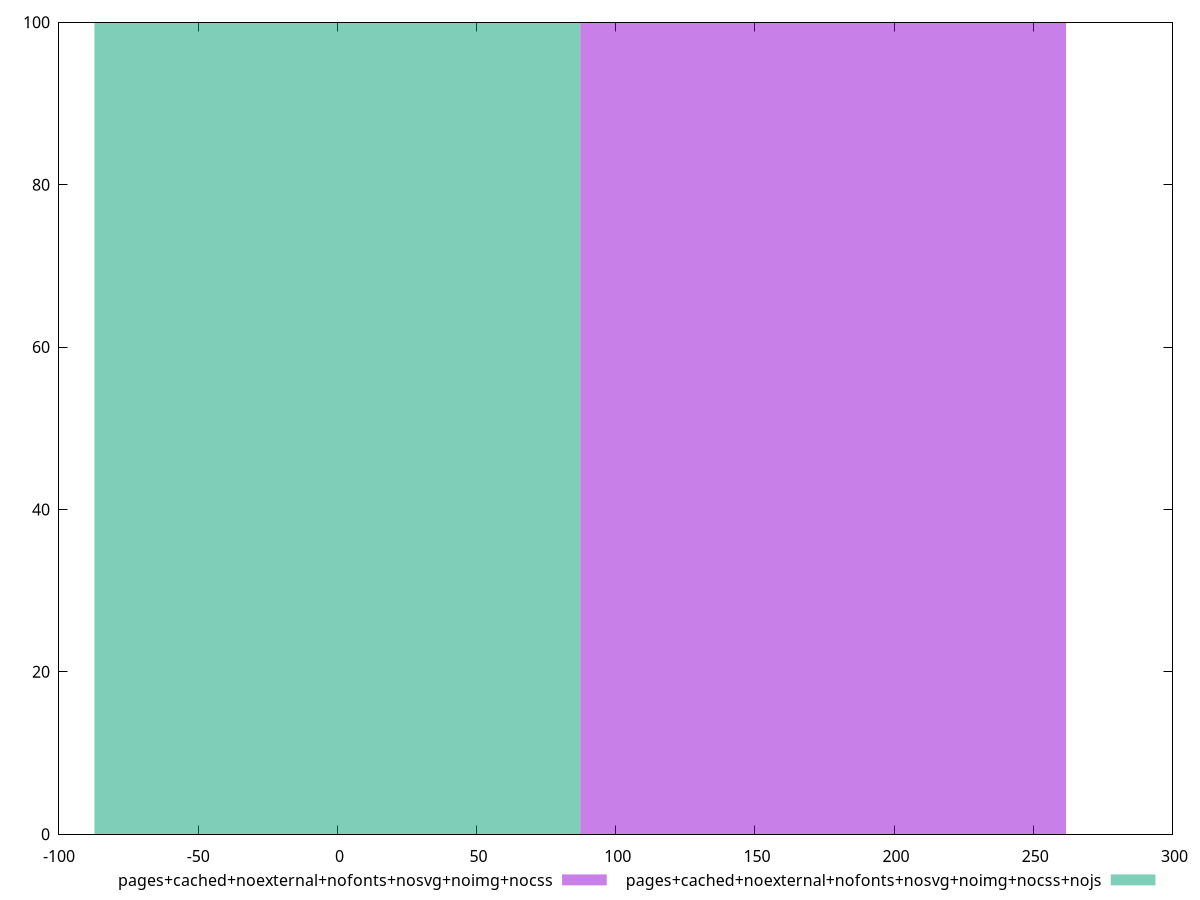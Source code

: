 reset
set terminal svg size 640, 500 enhanced background rgb 'white'
set output "report_00007_2020-12-11T15:55:29.892Z/unminified-javascript/comparison/histogram/12_vs_13.svg"

$pagesCachedNoexternalNofontsNosvgNoimgNocss <<EOF
174.50707449766307 100
EOF

$pagesCachedNoexternalNofontsNosvgNoimgNocssNojs <<EOF
0 100
EOF

set key outside below
set boxwidth 174.50707449766307
set yrange [0:100]
set style fill transparent solid 0.5 noborder

plot \
  $pagesCachedNoexternalNofontsNosvgNoimgNocss title "pages+cached+noexternal+nofonts+nosvg+noimg+nocss" with boxes, \
  $pagesCachedNoexternalNofontsNosvgNoimgNocssNojs title "pages+cached+noexternal+nofonts+nosvg+noimg+nocss+nojs" with boxes, \


reset